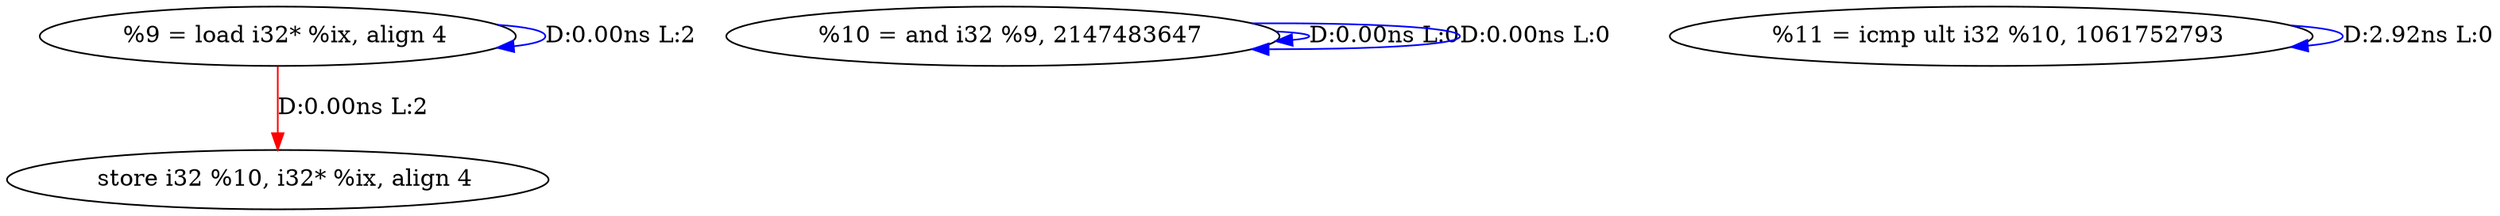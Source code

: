 digraph {
Node0x2ea7ad0[label="  %9 = load i32* %ix, align 4"];
Node0x2ea7ad0 -> Node0x2ea7ad0[label="D:0.00ns L:2",color=blue];
Node0x2ea7c90[label="  store i32 %10, i32* %ix, align 4"];
Node0x2ea7ad0 -> Node0x2ea7c90[label="D:0.00ns L:2",color=red];
Node0x2ea7bb0[label="  %10 = and i32 %9, 2147483647"];
Node0x2ea7bb0 -> Node0x2ea7bb0[label="D:0.00ns L:0",color=blue];
Node0x2ea7bb0 -> Node0x2ea7bb0[label="D:0.00ns L:0",color=blue];
Node0x2ea7d70[label="  %11 = icmp ult i32 %10, 1061752793"];
Node0x2ea7d70 -> Node0x2ea7d70[label="D:2.92ns L:0",color=blue];
}
